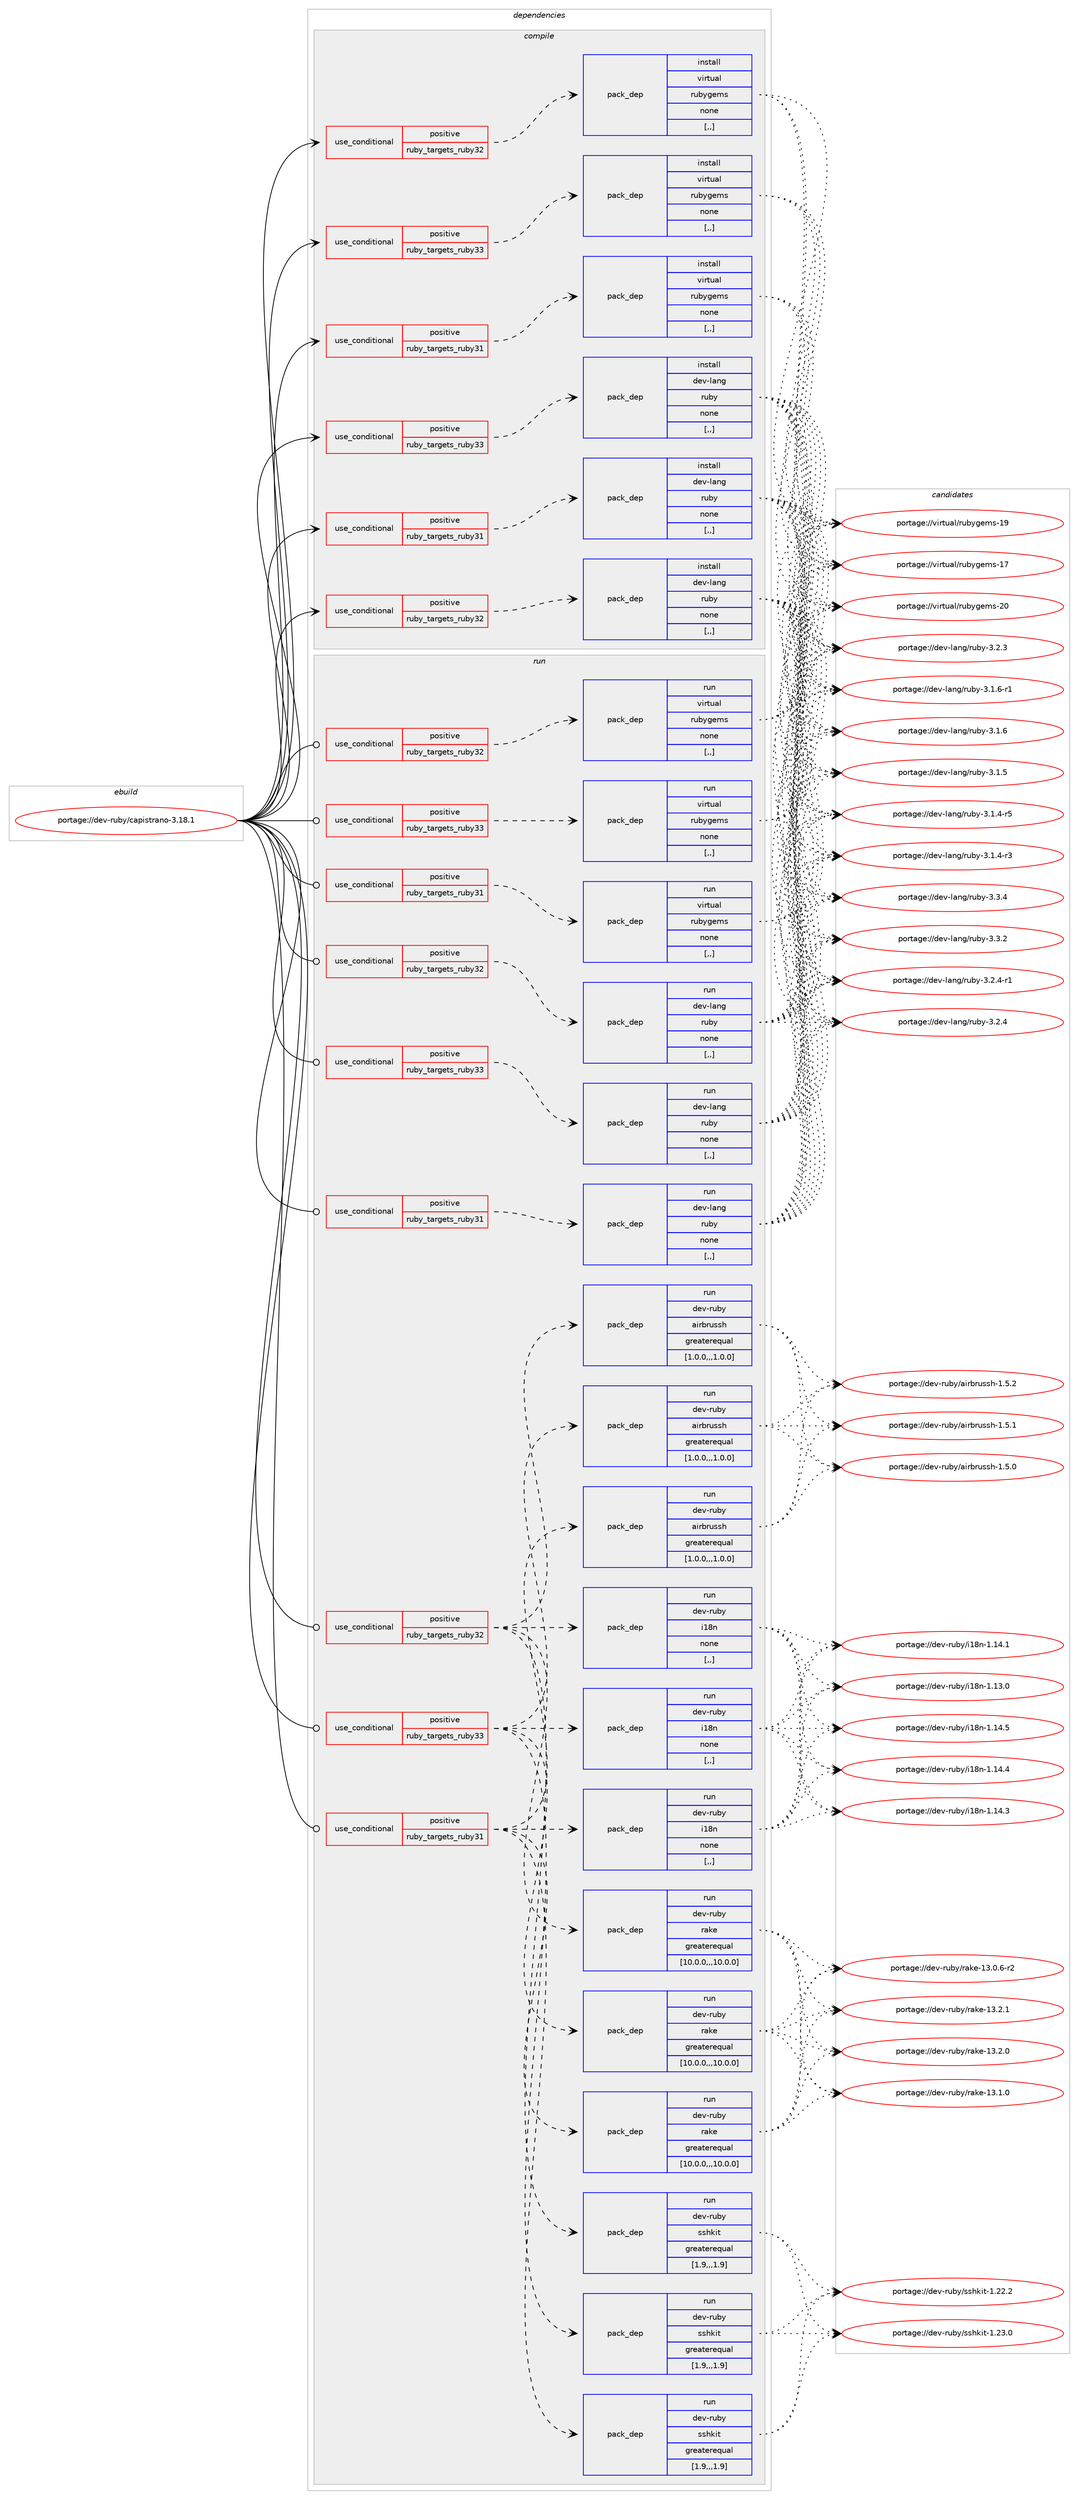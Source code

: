 digraph prolog {

# *************
# Graph options
# *************

newrank=true;
concentrate=true;
compound=true;
graph [rankdir=LR,fontname=Helvetica,fontsize=10,ranksep=1.5];#, ranksep=2.5, nodesep=0.2];
edge  [arrowhead=vee];
node  [fontname=Helvetica,fontsize=10];

# **********
# The ebuild
# **********

subgraph cluster_leftcol {
color=gray;
label=<<i>ebuild</i>>;
id [label="portage://dev-ruby/capistrano-3.18.1", color=red, width=4, href="../dev-ruby/capistrano-3.18.1.svg"];
}

# ****************
# The dependencies
# ****************

subgraph cluster_midcol {
color=gray;
label=<<i>dependencies</i>>;
subgraph cluster_compile {
fillcolor="#eeeeee";
style=filled;
label=<<i>compile</i>>;
subgraph cond45742 {
dependency179558 [label=<<TABLE BORDER="0" CELLBORDER="1" CELLSPACING="0" CELLPADDING="4"><TR><TD ROWSPAN="3" CELLPADDING="10">use_conditional</TD></TR><TR><TD>positive</TD></TR><TR><TD>ruby_targets_ruby31</TD></TR></TABLE>>, shape=none, color=red];
subgraph pack132521 {
dependency179559 [label=<<TABLE BORDER="0" CELLBORDER="1" CELLSPACING="0" CELLPADDING="4" WIDTH="220"><TR><TD ROWSPAN="6" CELLPADDING="30">pack_dep</TD></TR><TR><TD WIDTH="110">install</TD></TR><TR><TD>dev-lang</TD></TR><TR><TD>ruby</TD></TR><TR><TD>none</TD></TR><TR><TD>[,,]</TD></TR></TABLE>>, shape=none, color=blue];
}
dependency179558:e -> dependency179559:w [weight=20,style="dashed",arrowhead="vee"];
}
id:e -> dependency179558:w [weight=20,style="solid",arrowhead="vee"];
subgraph cond45743 {
dependency179560 [label=<<TABLE BORDER="0" CELLBORDER="1" CELLSPACING="0" CELLPADDING="4"><TR><TD ROWSPAN="3" CELLPADDING="10">use_conditional</TD></TR><TR><TD>positive</TD></TR><TR><TD>ruby_targets_ruby31</TD></TR></TABLE>>, shape=none, color=red];
subgraph pack132522 {
dependency179561 [label=<<TABLE BORDER="0" CELLBORDER="1" CELLSPACING="0" CELLPADDING="4" WIDTH="220"><TR><TD ROWSPAN="6" CELLPADDING="30">pack_dep</TD></TR><TR><TD WIDTH="110">install</TD></TR><TR><TD>virtual</TD></TR><TR><TD>rubygems</TD></TR><TR><TD>none</TD></TR><TR><TD>[,,]</TD></TR></TABLE>>, shape=none, color=blue];
}
dependency179560:e -> dependency179561:w [weight=20,style="dashed",arrowhead="vee"];
}
id:e -> dependency179560:w [weight=20,style="solid",arrowhead="vee"];
subgraph cond45744 {
dependency179562 [label=<<TABLE BORDER="0" CELLBORDER="1" CELLSPACING="0" CELLPADDING="4"><TR><TD ROWSPAN="3" CELLPADDING="10">use_conditional</TD></TR><TR><TD>positive</TD></TR><TR><TD>ruby_targets_ruby32</TD></TR></TABLE>>, shape=none, color=red];
subgraph pack132523 {
dependency179563 [label=<<TABLE BORDER="0" CELLBORDER="1" CELLSPACING="0" CELLPADDING="4" WIDTH="220"><TR><TD ROWSPAN="6" CELLPADDING="30">pack_dep</TD></TR><TR><TD WIDTH="110">install</TD></TR><TR><TD>dev-lang</TD></TR><TR><TD>ruby</TD></TR><TR><TD>none</TD></TR><TR><TD>[,,]</TD></TR></TABLE>>, shape=none, color=blue];
}
dependency179562:e -> dependency179563:w [weight=20,style="dashed",arrowhead="vee"];
}
id:e -> dependency179562:w [weight=20,style="solid",arrowhead="vee"];
subgraph cond45745 {
dependency179564 [label=<<TABLE BORDER="0" CELLBORDER="1" CELLSPACING="0" CELLPADDING="4"><TR><TD ROWSPAN="3" CELLPADDING="10">use_conditional</TD></TR><TR><TD>positive</TD></TR><TR><TD>ruby_targets_ruby32</TD></TR></TABLE>>, shape=none, color=red];
subgraph pack132524 {
dependency179565 [label=<<TABLE BORDER="0" CELLBORDER="1" CELLSPACING="0" CELLPADDING="4" WIDTH="220"><TR><TD ROWSPAN="6" CELLPADDING="30">pack_dep</TD></TR><TR><TD WIDTH="110">install</TD></TR><TR><TD>virtual</TD></TR><TR><TD>rubygems</TD></TR><TR><TD>none</TD></TR><TR><TD>[,,]</TD></TR></TABLE>>, shape=none, color=blue];
}
dependency179564:e -> dependency179565:w [weight=20,style="dashed",arrowhead="vee"];
}
id:e -> dependency179564:w [weight=20,style="solid",arrowhead="vee"];
subgraph cond45746 {
dependency179566 [label=<<TABLE BORDER="0" CELLBORDER="1" CELLSPACING="0" CELLPADDING="4"><TR><TD ROWSPAN="3" CELLPADDING="10">use_conditional</TD></TR><TR><TD>positive</TD></TR><TR><TD>ruby_targets_ruby33</TD></TR></TABLE>>, shape=none, color=red];
subgraph pack132525 {
dependency179567 [label=<<TABLE BORDER="0" CELLBORDER="1" CELLSPACING="0" CELLPADDING="4" WIDTH="220"><TR><TD ROWSPAN="6" CELLPADDING="30">pack_dep</TD></TR><TR><TD WIDTH="110">install</TD></TR><TR><TD>dev-lang</TD></TR><TR><TD>ruby</TD></TR><TR><TD>none</TD></TR><TR><TD>[,,]</TD></TR></TABLE>>, shape=none, color=blue];
}
dependency179566:e -> dependency179567:w [weight=20,style="dashed",arrowhead="vee"];
}
id:e -> dependency179566:w [weight=20,style="solid",arrowhead="vee"];
subgraph cond45747 {
dependency179568 [label=<<TABLE BORDER="0" CELLBORDER="1" CELLSPACING="0" CELLPADDING="4"><TR><TD ROWSPAN="3" CELLPADDING="10">use_conditional</TD></TR><TR><TD>positive</TD></TR><TR><TD>ruby_targets_ruby33</TD></TR></TABLE>>, shape=none, color=red];
subgraph pack132526 {
dependency179569 [label=<<TABLE BORDER="0" CELLBORDER="1" CELLSPACING="0" CELLPADDING="4" WIDTH="220"><TR><TD ROWSPAN="6" CELLPADDING="30">pack_dep</TD></TR><TR><TD WIDTH="110">install</TD></TR><TR><TD>virtual</TD></TR><TR><TD>rubygems</TD></TR><TR><TD>none</TD></TR><TR><TD>[,,]</TD></TR></TABLE>>, shape=none, color=blue];
}
dependency179568:e -> dependency179569:w [weight=20,style="dashed",arrowhead="vee"];
}
id:e -> dependency179568:w [weight=20,style="solid",arrowhead="vee"];
}
subgraph cluster_compileandrun {
fillcolor="#eeeeee";
style=filled;
label=<<i>compile and run</i>>;
}
subgraph cluster_run {
fillcolor="#eeeeee";
style=filled;
label=<<i>run</i>>;
subgraph cond45748 {
dependency179570 [label=<<TABLE BORDER="0" CELLBORDER="1" CELLSPACING="0" CELLPADDING="4"><TR><TD ROWSPAN="3" CELLPADDING="10">use_conditional</TD></TR><TR><TD>positive</TD></TR><TR><TD>ruby_targets_ruby31</TD></TR></TABLE>>, shape=none, color=red];
subgraph pack132527 {
dependency179571 [label=<<TABLE BORDER="0" CELLBORDER="1" CELLSPACING="0" CELLPADDING="4" WIDTH="220"><TR><TD ROWSPAN="6" CELLPADDING="30">pack_dep</TD></TR><TR><TD WIDTH="110">run</TD></TR><TR><TD>dev-lang</TD></TR><TR><TD>ruby</TD></TR><TR><TD>none</TD></TR><TR><TD>[,,]</TD></TR></TABLE>>, shape=none, color=blue];
}
dependency179570:e -> dependency179571:w [weight=20,style="dashed",arrowhead="vee"];
}
id:e -> dependency179570:w [weight=20,style="solid",arrowhead="odot"];
subgraph cond45749 {
dependency179572 [label=<<TABLE BORDER="0" CELLBORDER="1" CELLSPACING="0" CELLPADDING="4"><TR><TD ROWSPAN="3" CELLPADDING="10">use_conditional</TD></TR><TR><TD>positive</TD></TR><TR><TD>ruby_targets_ruby31</TD></TR></TABLE>>, shape=none, color=red];
subgraph pack132528 {
dependency179573 [label=<<TABLE BORDER="0" CELLBORDER="1" CELLSPACING="0" CELLPADDING="4" WIDTH="220"><TR><TD ROWSPAN="6" CELLPADDING="30">pack_dep</TD></TR><TR><TD WIDTH="110">run</TD></TR><TR><TD>dev-ruby</TD></TR><TR><TD>airbrussh</TD></TR><TR><TD>greaterequal</TD></TR><TR><TD>[1.0.0,,,1.0.0]</TD></TR></TABLE>>, shape=none, color=blue];
}
dependency179572:e -> dependency179573:w [weight=20,style="dashed",arrowhead="vee"];
subgraph pack132529 {
dependency179574 [label=<<TABLE BORDER="0" CELLBORDER="1" CELLSPACING="0" CELLPADDING="4" WIDTH="220"><TR><TD ROWSPAN="6" CELLPADDING="30">pack_dep</TD></TR><TR><TD WIDTH="110">run</TD></TR><TR><TD>dev-ruby</TD></TR><TR><TD>sshkit</TD></TR><TR><TD>greaterequal</TD></TR><TR><TD>[1.9,,,1.9]</TD></TR></TABLE>>, shape=none, color=blue];
}
dependency179572:e -> dependency179574:w [weight=20,style="dashed",arrowhead="vee"];
subgraph pack132530 {
dependency179575 [label=<<TABLE BORDER="0" CELLBORDER="1" CELLSPACING="0" CELLPADDING="4" WIDTH="220"><TR><TD ROWSPAN="6" CELLPADDING="30">pack_dep</TD></TR><TR><TD WIDTH="110">run</TD></TR><TR><TD>dev-ruby</TD></TR><TR><TD>rake</TD></TR><TR><TD>greaterequal</TD></TR><TR><TD>[10.0.0,,,10.0.0]</TD></TR></TABLE>>, shape=none, color=blue];
}
dependency179572:e -> dependency179575:w [weight=20,style="dashed",arrowhead="vee"];
subgraph pack132531 {
dependency179576 [label=<<TABLE BORDER="0" CELLBORDER="1" CELLSPACING="0" CELLPADDING="4" WIDTH="220"><TR><TD ROWSPAN="6" CELLPADDING="30">pack_dep</TD></TR><TR><TD WIDTH="110">run</TD></TR><TR><TD>dev-ruby</TD></TR><TR><TD>i18n</TD></TR><TR><TD>none</TD></TR><TR><TD>[,,]</TD></TR></TABLE>>, shape=none, color=blue];
}
dependency179572:e -> dependency179576:w [weight=20,style="dashed",arrowhead="vee"];
}
id:e -> dependency179572:w [weight=20,style="solid",arrowhead="odot"];
subgraph cond45750 {
dependency179577 [label=<<TABLE BORDER="0" CELLBORDER="1" CELLSPACING="0" CELLPADDING="4"><TR><TD ROWSPAN="3" CELLPADDING="10">use_conditional</TD></TR><TR><TD>positive</TD></TR><TR><TD>ruby_targets_ruby31</TD></TR></TABLE>>, shape=none, color=red];
subgraph pack132532 {
dependency179578 [label=<<TABLE BORDER="0" CELLBORDER="1" CELLSPACING="0" CELLPADDING="4" WIDTH="220"><TR><TD ROWSPAN="6" CELLPADDING="30">pack_dep</TD></TR><TR><TD WIDTH="110">run</TD></TR><TR><TD>virtual</TD></TR><TR><TD>rubygems</TD></TR><TR><TD>none</TD></TR><TR><TD>[,,]</TD></TR></TABLE>>, shape=none, color=blue];
}
dependency179577:e -> dependency179578:w [weight=20,style="dashed",arrowhead="vee"];
}
id:e -> dependency179577:w [weight=20,style="solid",arrowhead="odot"];
subgraph cond45751 {
dependency179579 [label=<<TABLE BORDER="0" CELLBORDER="1" CELLSPACING="0" CELLPADDING="4"><TR><TD ROWSPAN="3" CELLPADDING="10">use_conditional</TD></TR><TR><TD>positive</TD></TR><TR><TD>ruby_targets_ruby32</TD></TR></TABLE>>, shape=none, color=red];
subgraph pack132533 {
dependency179580 [label=<<TABLE BORDER="0" CELLBORDER="1" CELLSPACING="0" CELLPADDING="4" WIDTH="220"><TR><TD ROWSPAN="6" CELLPADDING="30">pack_dep</TD></TR><TR><TD WIDTH="110">run</TD></TR><TR><TD>dev-lang</TD></TR><TR><TD>ruby</TD></TR><TR><TD>none</TD></TR><TR><TD>[,,]</TD></TR></TABLE>>, shape=none, color=blue];
}
dependency179579:e -> dependency179580:w [weight=20,style="dashed",arrowhead="vee"];
}
id:e -> dependency179579:w [weight=20,style="solid",arrowhead="odot"];
subgraph cond45752 {
dependency179581 [label=<<TABLE BORDER="0" CELLBORDER="1" CELLSPACING="0" CELLPADDING="4"><TR><TD ROWSPAN="3" CELLPADDING="10">use_conditional</TD></TR><TR><TD>positive</TD></TR><TR><TD>ruby_targets_ruby32</TD></TR></TABLE>>, shape=none, color=red];
subgraph pack132534 {
dependency179582 [label=<<TABLE BORDER="0" CELLBORDER="1" CELLSPACING="0" CELLPADDING="4" WIDTH="220"><TR><TD ROWSPAN="6" CELLPADDING="30">pack_dep</TD></TR><TR><TD WIDTH="110">run</TD></TR><TR><TD>dev-ruby</TD></TR><TR><TD>airbrussh</TD></TR><TR><TD>greaterequal</TD></TR><TR><TD>[1.0.0,,,1.0.0]</TD></TR></TABLE>>, shape=none, color=blue];
}
dependency179581:e -> dependency179582:w [weight=20,style="dashed",arrowhead="vee"];
subgraph pack132535 {
dependency179583 [label=<<TABLE BORDER="0" CELLBORDER="1" CELLSPACING="0" CELLPADDING="4" WIDTH="220"><TR><TD ROWSPAN="6" CELLPADDING="30">pack_dep</TD></TR><TR><TD WIDTH="110">run</TD></TR><TR><TD>dev-ruby</TD></TR><TR><TD>sshkit</TD></TR><TR><TD>greaterequal</TD></TR><TR><TD>[1.9,,,1.9]</TD></TR></TABLE>>, shape=none, color=blue];
}
dependency179581:e -> dependency179583:w [weight=20,style="dashed",arrowhead="vee"];
subgraph pack132536 {
dependency179584 [label=<<TABLE BORDER="0" CELLBORDER="1" CELLSPACING="0" CELLPADDING="4" WIDTH="220"><TR><TD ROWSPAN="6" CELLPADDING="30">pack_dep</TD></TR><TR><TD WIDTH="110">run</TD></TR><TR><TD>dev-ruby</TD></TR><TR><TD>rake</TD></TR><TR><TD>greaterequal</TD></TR><TR><TD>[10.0.0,,,10.0.0]</TD></TR></TABLE>>, shape=none, color=blue];
}
dependency179581:e -> dependency179584:w [weight=20,style="dashed",arrowhead="vee"];
subgraph pack132537 {
dependency179585 [label=<<TABLE BORDER="0" CELLBORDER="1" CELLSPACING="0" CELLPADDING="4" WIDTH="220"><TR><TD ROWSPAN="6" CELLPADDING="30">pack_dep</TD></TR><TR><TD WIDTH="110">run</TD></TR><TR><TD>dev-ruby</TD></TR><TR><TD>i18n</TD></TR><TR><TD>none</TD></TR><TR><TD>[,,]</TD></TR></TABLE>>, shape=none, color=blue];
}
dependency179581:e -> dependency179585:w [weight=20,style="dashed",arrowhead="vee"];
}
id:e -> dependency179581:w [weight=20,style="solid",arrowhead="odot"];
subgraph cond45753 {
dependency179586 [label=<<TABLE BORDER="0" CELLBORDER="1" CELLSPACING="0" CELLPADDING="4"><TR><TD ROWSPAN="3" CELLPADDING="10">use_conditional</TD></TR><TR><TD>positive</TD></TR><TR><TD>ruby_targets_ruby32</TD></TR></TABLE>>, shape=none, color=red];
subgraph pack132538 {
dependency179587 [label=<<TABLE BORDER="0" CELLBORDER="1" CELLSPACING="0" CELLPADDING="4" WIDTH="220"><TR><TD ROWSPAN="6" CELLPADDING="30">pack_dep</TD></TR><TR><TD WIDTH="110">run</TD></TR><TR><TD>virtual</TD></TR><TR><TD>rubygems</TD></TR><TR><TD>none</TD></TR><TR><TD>[,,]</TD></TR></TABLE>>, shape=none, color=blue];
}
dependency179586:e -> dependency179587:w [weight=20,style="dashed",arrowhead="vee"];
}
id:e -> dependency179586:w [weight=20,style="solid",arrowhead="odot"];
subgraph cond45754 {
dependency179588 [label=<<TABLE BORDER="0" CELLBORDER="1" CELLSPACING="0" CELLPADDING="4"><TR><TD ROWSPAN="3" CELLPADDING="10">use_conditional</TD></TR><TR><TD>positive</TD></TR><TR><TD>ruby_targets_ruby33</TD></TR></TABLE>>, shape=none, color=red];
subgraph pack132539 {
dependency179589 [label=<<TABLE BORDER="0" CELLBORDER="1" CELLSPACING="0" CELLPADDING="4" WIDTH="220"><TR><TD ROWSPAN="6" CELLPADDING="30">pack_dep</TD></TR><TR><TD WIDTH="110">run</TD></TR><TR><TD>dev-lang</TD></TR><TR><TD>ruby</TD></TR><TR><TD>none</TD></TR><TR><TD>[,,]</TD></TR></TABLE>>, shape=none, color=blue];
}
dependency179588:e -> dependency179589:w [weight=20,style="dashed",arrowhead="vee"];
}
id:e -> dependency179588:w [weight=20,style="solid",arrowhead="odot"];
subgraph cond45755 {
dependency179590 [label=<<TABLE BORDER="0" CELLBORDER="1" CELLSPACING="0" CELLPADDING="4"><TR><TD ROWSPAN="3" CELLPADDING="10">use_conditional</TD></TR><TR><TD>positive</TD></TR><TR><TD>ruby_targets_ruby33</TD></TR></TABLE>>, shape=none, color=red];
subgraph pack132540 {
dependency179591 [label=<<TABLE BORDER="0" CELLBORDER="1" CELLSPACING="0" CELLPADDING="4" WIDTH="220"><TR><TD ROWSPAN="6" CELLPADDING="30">pack_dep</TD></TR><TR><TD WIDTH="110">run</TD></TR><TR><TD>dev-ruby</TD></TR><TR><TD>airbrussh</TD></TR><TR><TD>greaterequal</TD></TR><TR><TD>[1.0.0,,,1.0.0]</TD></TR></TABLE>>, shape=none, color=blue];
}
dependency179590:e -> dependency179591:w [weight=20,style="dashed",arrowhead="vee"];
subgraph pack132541 {
dependency179592 [label=<<TABLE BORDER="0" CELLBORDER="1" CELLSPACING="0" CELLPADDING="4" WIDTH="220"><TR><TD ROWSPAN="6" CELLPADDING="30">pack_dep</TD></TR><TR><TD WIDTH="110">run</TD></TR><TR><TD>dev-ruby</TD></TR><TR><TD>sshkit</TD></TR><TR><TD>greaterequal</TD></TR><TR><TD>[1.9,,,1.9]</TD></TR></TABLE>>, shape=none, color=blue];
}
dependency179590:e -> dependency179592:w [weight=20,style="dashed",arrowhead="vee"];
subgraph pack132542 {
dependency179593 [label=<<TABLE BORDER="0" CELLBORDER="1" CELLSPACING="0" CELLPADDING="4" WIDTH="220"><TR><TD ROWSPAN="6" CELLPADDING="30">pack_dep</TD></TR><TR><TD WIDTH="110">run</TD></TR><TR><TD>dev-ruby</TD></TR><TR><TD>rake</TD></TR><TR><TD>greaterequal</TD></TR><TR><TD>[10.0.0,,,10.0.0]</TD></TR></TABLE>>, shape=none, color=blue];
}
dependency179590:e -> dependency179593:w [weight=20,style="dashed",arrowhead="vee"];
subgraph pack132543 {
dependency179594 [label=<<TABLE BORDER="0" CELLBORDER="1" CELLSPACING="0" CELLPADDING="4" WIDTH="220"><TR><TD ROWSPAN="6" CELLPADDING="30">pack_dep</TD></TR><TR><TD WIDTH="110">run</TD></TR><TR><TD>dev-ruby</TD></TR><TR><TD>i18n</TD></TR><TR><TD>none</TD></TR><TR><TD>[,,]</TD></TR></TABLE>>, shape=none, color=blue];
}
dependency179590:e -> dependency179594:w [weight=20,style="dashed",arrowhead="vee"];
}
id:e -> dependency179590:w [weight=20,style="solid",arrowhead="odot"];
subgraph cond45756 {
dependency179595 [label=<<TABLE BORDER="0" CELLBORDER="1" CELLSPACING="0" CELLPADDING="4"><TR><TD ROWSPAN="3" CELLPADDING="10">use_conditional</TD></TR><TR><TD>positive</TD></TR><TR><TD>ruby_targets_ruby33</TD></TR></TABLE>>, shape=none, color=red];
subgraph pack132544 {
dependency179596 [label=<<TABLE BORDER="0" CELLBORDER="1" CELLSPACING="0" CELLPADDING="4" WIDTH="220"><TR><TD ROWSPAN="6" CELLPADDING="30">pack_dep</TD></TR><TR><TD WIDTH="110">run</TD></TR><TR><TD>virtual</TD></TR><TR><TD>rubygems</TD></TR><TR><TD>none</TD></TR><TR><TD>[,,]</TD></TR></TABLE>>, shape=none, color=blue];
}
dependency179595:e -> dependency179596:w [weight=20,style="dashed",arrowhead="vee"];
}
id:e -> dependency179595:w [weight=20,style="solid",arrowhead="odot"];
}
}

# **************
# The candidates
# **************

subgraph cluster_choices {
rank=same;
color=gray;
label=<<i>candidates</i>>;

subgraph choice132521 {
color=black;
nodesep=1;
choice10010111845108971101034711411798121455146514652 [label="portage://dev-lang/ruby-3.3.4", color=red, width=4,href="../dev-lang/ruby-3.3.4.svg"];
choice10010111845108971101034711411798121455146514650 [label="portage://dev-lang/ruby-3.3.2", color=red, width=4,href="../dev-lang/ruby-3.3.2.svg"];
choice100101118451089711010347114117981214551465046524511449 [label="portage://dev-lang/ruby-3.2.4-r1", color=red, width=4,href="../dev-lang/ruby-3.2.4-r1.svg"];
choice10010111845108971101034711411798121455146504652 [label="portage://dev-lang/ruby-3.2.4", color=red, width=4,href="../dev-lang/ruby-3.2.4.svg"];
choice10010111845108971101034711411798121455146504651 [label="portage://dev-lang/ruby-3.2.3", color=red, width=4,href="../dev-lang/ruby-3.2.3.svg"];
choice100101118451089711010347114117981214551464946544511449 [label="portage://dev-lang/ruby-3.1.6-r1", color=red, width=4,href="../dev-lang/ruby-3.1.6-r1.svg"];
choice10010111845108971101034711411798121455146494654 [label="portage://dev-lang/ruby-3.1.6", color=red, width=4,href="../dev-lang/ruby-3.1.6.svg"];
choice10010111845108971101034711411798121455146494653 [label="portage://dev-lang/ruby-3.1.5", color=red, width=4,href="../dev-lang/ruby-3.1.5.svg"];
choice100101118451089711010347114117981214551464946524511453 [label="portage://dev-lang/ruby-3.1.4-r5", color=red, width=4,href="../dev-lang/ruby-3.1.4-r5.svg"];
choice100101118451089711010347114117981214551464946524511451 [label="portage://dev-lang/ruby-3.1.4-r3", color=red, width=4,href="../dev-lang/ruby-3.1.4-r3.svg"];
dependency179559:e -> choice10010111845108971101034711411798121455146514652:w [style=dotted,weight="100"];
dependency179559:e -> choice10010111845108971101034711411798121455146514650:w [style=dotted,weight="100"];
dependency179559:e -> choice100101118451089711010347114117981214551465046524511449:w [style=dotted,weight="100"];
dependency179559:e -> choice10010111845108971101034711411798121455146504652:w [style=dotted,weight="100"];
dependency179559:e -> choice10010111845108971101034711411798121455146504651:w [style=dotted,weight="100"];
dependency179559:e -> choice100101118451089711010347114117981214551464946544511449:w [style=dotted,weight="100"];
dependency179559:e -> choice10010111845108971101034711411798121455146494654:w [style=dotted,weight="100"];
dependency179559:e -> choice10010111845108971101034711411798121455146494653:w [style=dotted,weight="100"];
dependency179559:e -> choice100101118451089711010347114117981214551464946524511453:w [style=dotted,weight="100"];
dependency179559:e -> choice100101118451089711010347114117981214551464946524511451:w [style=dotted,weight="100"];
}
subgraph choice132522 {
color=black;
nodesep=1;
choice118105114116117971084711411798121103101109115455048 [label="portage://virtual/rubygems-20", color=red, width=4,href="../virtual/rubygems-20.svg"];
choice118105114116117971084711411798121103101109115454957 [label="portage://virtual/rubygems-19", color=red, width=4,href="../virtual/rubygems-19.svg"];
choice118105114116117971084711411798121103101109115454955 [label="portage://virtual/rubygems-17", color=red, width=4,href="../virtual/rubygems-17.svg"];
dependency179561:e -> choice118105114116117971084711411798121103101109115455048:w [style=dotted,weight="100"];
dependency179561:e -> choice118105114116117971084711411798121103101109115454957:w [style=dotted,weight="100"];
dependency179561:e -> choice118105114116117971084711411798121103101109115454955:w [style=dotted,weight="100"];
}
subgraph choice132523 {
color=black;
nodesep=1;
choice10010111845108971101034711411798121455146514652 [label="portage://dev-lang/ruby-3.3.4", color=red, width=4,href="../dev-lang/ruby-3.3.4.svg"];
choice10010111845108971101034711411798121455146514650 [label="portage://dev-lang/ruby-3.3.2", color=red, width=4,href="../dev-lang/ruby-3.3.2.svg"];
choice100101118451089711010347114117981214551465046524511449 [label="portage://dev-lang/ruby-3.2.4-r1", color=red, width=4,href="../dev-lang/ruby-3.2.4-r1.svg"];
choice10010111845108971101034711411798121455146504652 [label="portage://dev-lang/ruby-3.2.4", color=red, width=4,href="../dev-lang/ruby-3.2.4.svg"];
choice10010111845108971101034711411798121455146504651 [label="portage://dev-lang/ruby-3.2.3", color=red, width=4,href="../dev-lang/ruby-3.2.3.svg"];
choice100101118451089711010347114117981214551464946544511449 [label="portage://dev-lang/ruby-3.1.6-r1", color=red, width=4,href="../dev-lang/ruby-3.1.6-r1.svg"];
choice10010111845108971101034711411798121455146494654 [label="portage://dev-lang/ruby-3.1.6", color=red, width=4,href="../dev-lang/ruby-3.1.6.svg"];
choice10010111845108971101034711411798121455146494653 [label="portage://dev-lang/ruby-3.1.5", color=red, width=4,href="../dev-lang/ruby-3.1.5.svg"];
choice100101118451089711010347114117981214551464946524511453 [label="portage://dev-lang/ruby-3.1.4-r5", color=red, width=4,href="../dev-lang/ruby-3.1.4-r5.svg"];
choice100101118451089711010347114117981214551464946524511451 [label="portage://dev-lang/ruby-3.1.4-r3", color=red, width=4,href="../dev-lang/ruby-3.1.4-r3.svg"];
dependency179563:e -> choice10010111845108971101034711411798121455146514652:w [style=dotted,weight="100"];
dependency179563:e -> choice10010111845108971101034711411798121455146514650:w [style=dotted,weight="100"];
dependency179563:e -> choice100101118451089711010347114117981214551465046524511449:w [style=dotted,weight="100"];
dependency179563:e -> choice10010111845108971101034711411798121455146504652:w [style=dotted,weight="100"];
dependency179563:e -> choice10010111845108971101034711411798121455146504651:w [style=dotted,weight="100"];
dependency179563:e -> choice100101118451089711010347114117981214551464946544511449:w [style=dotted,weight="100"];
dependency179563:e -> choice10010111845108971101034711411798121455146494654:w [style=dotted,weight="100"];
dependency179563:e -> choice10010111845108971101034711411798121455146494653:w [style=dotted,weight="100"];
dependency179563:e -> choice100101118451089711010347114117981214551464946524511453:w [style=dotted,weight="100"];
dependency179563:e -> choice100101118451089711010347114117981214551464946524511451:w [style=dotted,weight="100"];
}
subgraph choice132524 {
color=black;
nodesep=1;
choice118105114116117971084711411798121103101109115455048 [label="portage://virtual/rubygems-20", color=red, width=4,href="../virtual/rubygems-20.svg"];
choice118105114116117971084711411798121103101109115454957 [label="portage://virtual/rubygems-19", color=red, width=4,href="../virtual/rubygems-19.svg"];
choice118105114116117971084711411798121103101109115454955 [label="portage://virtual/rubygems-17", color=red, width=4,href="../virtual/rubygems-17.svg"];
dependency179565:e -> choice118105114116117971084711411798121103101109115455048:w [style=dotted,weight="100"];
dependency179565:e -> choice118105114116117971084711411798121103101109115454957:w [style=dotted,weight="100"];
dependency179565:e -> choice118105114116117971084711411798121103101109115454955:w [style=dotted,weight="100"];
}
subgraph choice132525 {
color=black;
nodesep=1;
choice10010111845108971101034711411798121455146514652 [label="portage://dev-lang/ruby-3.3.4", color=red, width=4,href="../dev-lang/ruby-3.3.4.svg"];
choice10010111845108971101034711411798121455146514650 [label="portage://dev-lang/ruby-3.3.2", color=red, width=4,href="../dev-lang/ruby-3.3.2.svg"];
choice100101118451089711010347114117981214551465046524511449 [label="portage://dev-lang/ruby-3.2.4-r1", color=red, width=4,href="../dev-lang/ruby-3.2.4-r1.svg"];
choice10010111845108971101034711411798121455146504652 [label="portage://dev-lang/ruby-3.2.4", color=red, width=4,href="../dev-lang/ruby-3.2.4.svg"];
choice10010111845108971101034711411798121455146504651 [label="portage://dev-lang/ruby-3.2.3", color=red, width=4,href="../dev-lang/ruby-3.2.3.svg"];
choice100101118451089711010347114117981214551464946544511449 [label="portage://dev-lang/ruby-3.1.6-r1", color=red, width=4,href="../dev-lang/ruby-3.1.6-r1.svg"];
choice10010111845108971101034711411798121455146494654 [label="portage://dev-lang/ruby-3.1.6", color=red, width=4,href="../dev-lang/ruby-3.1.6.svg"];
choice10010111845108971101034711411798121455146494653 [label="portage://dev-lang/ruby-3.1.5", color=red, width=4,href="../dev-lang/ruby-3.1.5.svg"];
choice100101118451089711010347114117981214551464946524511453 [label="portage://dev-lang/ruby-3.1.4-r5", color=red, width=4,href="../dev-lang/ruby-3.1.4-r5.svg"];
choice100101118451089711010347114117981214551464946524511451 [label="portage://dev-lang/ruby-3.1.4-r3", color=red, width=4,href="../dev-lang/ruby-3.1.4-r3.svg"];
dependency179567:e -> choice10010111845108971101034711411798121455146514652:w [style=dotted,weight="100"];
dependency179567:e -> choice10010111845108971101034711411798121455146514650:w [style=dotted,weight="100"];
dependency179567:e -> choice100101118451089711010347114117981214551465046524511449:w [style=dotted,weight="100"];
dependency179567:e -> choice10010111845108971101034711411798121455146504652:w [style=dotted,weight="100"];
dependency179567:e -> choice10010111845108971101034711411798121455146504651:w [style=dotted,weight="100"];
dependency179567:e -> choice100101118451089711010347114117981214551464946544511449:w [style=dotted,weight="100"];
dependency179567:e -> choice10010111845108971101034711411798121455146494654:w [style=dotted,weight="100"];
dependency179567:e -> choice10010111845108971101034711411798121455146494653:w [style=dotted,weight="100"];
dependency179567:e -> choice100101118451089711010347114117981214551464946524511453:w [style=dotted,weight="100"];
dependency179567:e -> choice100101118451089711010347114117981214551464946524511451:w [style=dotted,weight="100"];
}
subgraph choice132526 {
color=black;
nodesep=1;
choice118105114116117971084711411798121103101109115455048 [label="portage://virtual/rubygems-20", color=red, width=4,href="../virtual/rubygems-20.svg"];
choice118105114116117971084711411798121103101109115454957 [label="portage://virtual/rubygems-19", color=red, width=4,href="../virtual/rubygems-19.svg"];
choice118105114116117971084711411798121103101109115454955 [label="portage://virtual/rubygems-17", color=red, width=4,href="../virtual/rubygems-17.svg"];
dependency179569:e -> choice118105114116117971084711411798121103101109115455048:w [style=dotted,weight="100"];
dependency179569:e -> choice118105114116117971084711411798121103101109115454957:w [style=dotted,weight="100"];
dependency179569:e -> choice118105114116117971084711411798121103101109115454955:w [style=dotted,weight="100"];
}
subgraph choice132527 {
color=black;
nodesep=1;
choice10010111845108971101034711411798121455146514652 [label="portage://dev-lang/ruby-3.3.4", color=red, width=4,href="../dev-lang/ruby-3.3.4.svg"];
choice10010111845108971101034711411798121455146514650 [label="portage://dev-lang/ruby-3.3.2", color=red, width=4,href="../dev-lang/ruby-3.3.2.svg"];
choice100101118451089711010347114117981214551465046524511449 [label="portage://dev-lang/ruby-3.2.4-r1", color=red, width=4,href="../dev-lang/ruby-3.2.4-r1.svg"];
choice10010111845108971101034711411798121455146504652 [label="portage://dev-lang/ruby-3.2.4", color=red, width=4,href="../dev-lang/ruby-3.2.4.svg"];
choice10010111845108971101034711411798121455146504651 [label="portage://dev-lang/ruby-3.2.3", color=red, width=4,href="../dev-lang/ruby-3.2.3.svg"];
choice100101118451089711010347114117981214551464946544511449 [label="portage://dev-lang/ruby-3.1.6-r1", color=red, width=4,href="../dev-lang/ruby-3.1.6-r1.svg"];
choice10010111845108971101034711411798121455146494654 [label="portage://dev-lang/ruby-3.1.6", color=red, width=4,href="../dev-lang/ruby-3.1.6.svg"];
choice10010111845108971101034711411798121455146494653 [label="portage://dev-lang/ruby-3.1.5", color=red, width=4,href="../dev-lang/ruby-3.1.5.svg"];
choice100101118451089711010347114117981214551464946524511453 [label="portage://dev-lang/ruby-3.1.4-r5", color=red, width=4,href="../dev-lang/ruby-3.1.4-r5.svg"];
choice100101118451089711010347114117981214551464946524511451 [label="portage://dev-lang/ruby-3.1.4-r3", color=red, width=4,href="../dev-lang/ruby-3.1.4-r3.svg"];
dependency179571:e -> choice10010111845108971101034711411798121455146514652:w [style=dotted,weight="100"];
dependency179571:e -> choice10010111845108971101034711411798121455146514650:w [style=dotted,weight="100"];
dependency179571:e -> choice100101118451089711010347114117981214551465046524511449:w [style=dotted,weight="100"];
dependency179571:e -> choice10010111845108971101034711411798121455146504652:w [style=dotted,weight="100"];
dependency179571:e -> choice10010111845108971101034711411798121455146504651:w [style=dotted,weight="100"];
dependency179571:e -> choice100101118451089711010347114117981214551464946544511449:w [style=dotted,weight="100"];
dependency179571:e -> choice10010111845108971101034711411798121455146494654:w [style=dotted,weight="100"];
dependency179571:e -> choice10010111845108971101034711411798121455146494653:w [style=dotted,weight="100"];
dependency179571:e -> choice100101118451089711010347114117981214551464946524511453:w [style=dotted,weight="100"];
dependency179571:e -> choice100101118451089711010347114117981214551464946524511451:w [style=dotted,weight="100"];
}
subgraph choice132528 {
color=black;
nodesep=1;
choice1001011184511411798121479710511498114117115115104454946534650 [label="portage://dev-ruby/airbrussh-1.5.2", color=red, width=4,href="../dev-ruby/airbrussh-1.5.2.svg"];
choice1001011184511411798121479710511498114117115115104454946534649 [label="portage://dev-ruby/airbrussh-1.5.1", color=red, width=4,href="../dev-ruby/airbrussh-1.5.1.svg"];
choice1001011184511411798121479710511498114117115115104454946534648 [label="portage://dev-ruby/airbrussh-1.5.0", color=red, width=4,href="../dev-ruby/airbrussh-1.5.0.svg"];
dependency179573:e -> choice1001011184511411798121479710511498114117115115104454946534650:w [style=dotted,weight="100"];
dependency179573:e -> choice1001011184511411798121479710511498114117115115104454946534649:w [style=dotted,weight="100"];
dependency179573:e -> choice1001011184511411798121479710511498114117115115104454946534648:w [style=dotted,weight="100"];
}
subgraph choice132529 {
color=black;
nodesep=1;
choice10010111845114117981214711511510410710511645494650514648 [label="portage://dev-ruby/sshkit-1.23.0", color=red, width=4,href="../dev-ruby/sshkit-1.23.0.svg"];
choice10010111845114117981214711511510410710511645494650504650 [label="portage://dev-ruby/sshkit-1.22.2", color=red, width=4,href="../dev-ruby/sshkit-1.22.2.svg"];
dependency179574:e -> choice10010111845114117981214711511510410710511645494650514648:w [style=dotted,weight="100"];
dependency179574:e -> choice10010111845114117981214711511510410710511645494650504650:w [style=dotted,weight="100"];
}
subgraph choice132530 {
color=black;
nodesep=1;
choice1001011184511411798121471149710710145495146504649 [label="portage://dev-ruby/rake-13.2.1", color=red, width=4,href="../dev-ruby/rake-13.2.1.svg"];
choice1001011184511411798121471149710710145495146504648 [label="portage://dev-ruby/rake-13.2.0", color=red, width=4,href="../dev-ruby/rake-13.2.0.svg"];
choice1001011184511411798121471149710710145495146494648 [label="portage://dev-ruby/rake-13.1.0", color=red, width=4,href="../dev-ruby/rake-13.1.0.svg"];
choice10010111845114117981214711497107101454951464846544511450 [label="portage://dev-ruby/rake-13.0.6-r2", color=red, width=4,href="../dev-ruby/rake-13.0.6-r2.svg"];
dependency179575:e -> choice1001011184511411798121471149710710145495146504649:w [style=dotted,weight="100"];
dependency179575:e -> choice1001011184511411798121471149710710145495146504648:w [style=dotted,weight="100"];
dependency179575:e -> choice1001011184511411798121471149710710145495146494648:w [style=dotted,weight="100"];
dependency179575:e -> choice10010111845114117981214711497107101454951464846544511450:w [style=dotted,weight="100"];
}
subgraph choice132531 {
color=black;
nodesep=1;
choice100101118451141179812147105495611045494649524653 [label="portage://dev-ruby/i18n-1.14.5", color=red, width=4,href="../dev-ruby/i18n-1.14.5.svg"];
choice100101118451141179812147105495611045494649524652 [label="portage://dev-ruby/i18n-1.14.4", color=red, width=4,href="../dev-ruby/i18n-1.14.4.svg"];
choice100101118451141179812147105495611045494649524651 [label="portage://dev-ruby/i18n-1.14.3", color=red, width=4,href="../dev-ruby/i18n-1.14.3.svg"];
choice100101118451141179812147105495611045494649524649 [label="portage://dev-ruby/i18n-1.14.1", color=red, width=4,href="../dev-ruby/i18n-1.14.1.svg"];
choice100101118451141179812147105495611045494649514648 [label="portage://dev-ruby/i18n-1.13.0", color=red, width=4,href="../dev-ruby/i18n-1.13.0.svg"];
dependency179576:e -> choice100101118451141179812147105495611045494649524653:w [style=dotted,weight="100"];
dependency179576:e -> choice100101118451141179812147105495611045494649524652:w [style=dotted,weight="100"];
dependency179576:e -> choice100101118451141179812147105495611045494649524651:w [style=dotted,weight="100"];
dependency179576:e -> choice100101118451141179812147105495611045494649524649:w [style=dotted,weight="100"];
dependency179576:e -> choice100101118451141179812147105495611045494649514648:w [style=dotted,weight="100"];
}
subgraph choice132532 {
color=black;
nodesep=1;
choice118105114116117971084711411798121103101109115455048 [label="portage://virtual/rubygems-20", color=red, width=4,href="../virtual/rubygems-20.svg"];
choice118105114116117971084711411798121103101109115454957 [label="portage://virtual/rubygems-19", color=red, width=4,href="../virtual/rubygems-19.svg"];
choice118105114116117971084711411798121103101109115454955 [label="portage://virtual/rubygems-17", color=red, width=4,href="../virtual/rubygems-17.svg"];
dependency179578:e -> choice118105114116117971084711411798121103101109115455048:w [style=dotted,weight="100"];
dependency179578:e -> choice118105114116117971084711411798121103101109115454957:w [style=dotted,weight="100"];
dependency179578:e -> choice118105114116117971084711411798121103101109115454955:w [style=dotted,weight="100"];
}
subgraph choice132533 {
color=black;
nodesep=1;
choice10010111845108971101034711411798121455146514652 [label="portage://dev-lang/ruby-3.3.4", color=red, width=4,href="../dev-lang/ruby-3.3.4.svg"];
choice10010111845108971101034711411798121455146514650 [label="portage://dev-lang/ruby-3.3.2", color=red, width=4,href="../dev-lang/ruby-3.3.2.svg"];
choice100101118451089711010347114117981214551465046524511449 [label="portage://dev-lang/ruby-3.2.4-r1", color=red, width=4,href="../dev-lang/ruby-3.2.4-r1.svg"];
choice10010111845108971101034711411798121455146504652 [label="portage://dev-lang/ruby-3.2.4", color=red, width=4,href="../dev-lang/ruby-3.2.4.svg"];
choice10010111845108971101034711411798121455146504651 [label="portage://dev-lang/ruby-3.2.3", color=red, width=4,href="../dev-lang/ruby-3.2.3.svg"];
choice100101118451089711010347114117981214551464946544511449 [label="portage://dev-lang/ruby-3.1.6-r1", color=red, width=4,href="../dev-lang/ruby-3.1.6-r1.svg"];
choice10010111845108971101034711411798121455146494654 [label="portage://dev-lang/ruby-3.1.6", color=red, width=4,href="../dev-lang/ruby-3.1.6.svg"];
choice10010111845108971101034711411798121455146494653 [label="portage://dev-lang/ruby-3.1.5", color=red, width=4,href="../dev-lang/ruby-3.1.5.svg"];
choice100101118451089711010347114117981214551464946524511453 [label="portage://dev-lang/ruby-3.1.4-r5", color=red, width=4,href="../dev-lang/ruby-3.1.4-r5.svg"];
choice100101118451089711010347114117981214551464946524511451 [label="portage://dev-lang/ruby-3.1.4-r3", color=red, width=4,href="../dev-lang/ruby-3.1.4-r3.svg"];
dependency179580:e -> choice10010111845108971101034711411798121455146514652:w [style=dotted,weight="100"];
dependency179580:e -> choice10010111845108971101034711411798121455146514650:w [style=dotted,weight="100"];
dependency179580:e -> choice100101118451089711010347114117981214551465046524511449:w [style=dotted,weight="100"];
dependency179580:e -> choice10010111845108971101034711411798121455146504652:w [style=dotted,weight="100"];
dependency179580:e -> choice10010111845108971101034711411798121455146504651:w [style=dotted,weight="100"];
dependency179580:e -> choice100101118451089711010347114117981214551464946544511449:w [style=dotted,weight="100"];
dependency179580:e -> choice10010111845108971101034711411798121455146494654:w [style=dotted,weight="100"];
dependency179580:e -> choice10010111845108971101034711411798121455146494653:w [style=dotted,weight="100"];
dependency179580:e -> choice100101118451089711010347114117981214551464946524511453:w [style=dotted,weight="100"];
dependency179580:e -> choice100101118451089711010347114117981214551464946524511451:w [style=dotted,weight="100"];
}
subgraph choice132534 {
color=black;
nodesep=1;
choice1001011184511411798121479710511498114117115115104454946534650 [label="portage://dev-ruby/airbrussh-1.5.2", color=red, width=4,href="../dev-ruby/airbrussh-1.5.2.svg"];
choice1001011184511411798121479710511498114117115115104454946534649 [label="portage://dev-ruby/airbrussh-1.5.1", color=red, width=4,href="../dev-ruby/airbrussh-1.5.1.svg"];
choice1001011184511411798121479710511498114117115115104454946534648 [label="portage://dev-ruby/airbrussh-1.5.0", color=red, width=4,href="../dev-ruby/airbrussh-1.5.0.svg"];
dependency179582:e -> choice1001011184511411798121479710511498114117115115104454946534650:w [style=dotted,weight="100"];
dependency179582:e -> choice1001011184511411798121479710511498114117115115104454946534649:w [style=dotted,weight="100"];
dependency179582:e -> choice1001011184511411798121479710511498114117115115104454946534648:w [style=dotted,weight="100"];
}
subgraph choice132535 {
color=black;
nodesep=1;
choice10010111845114117981214711511510410710511645494650514648 [label="portage://dev-ruby/sshkit-1.23.0", color=red, width=4,href="../dev-ruby/sshkit-1.23.0.svg"];
choice10010111845114117981214711511510410710511645494650504650 [label="portage://dev-ruby/sshkit-1.22.2", color=red, width=4,href="../dev-ruby/sshkit-1.22.2.svg"];
dependency179583:e -> choice10010111845114117981214711511510410710511645494650514648:w [style=dotted,weight="100"];
dependency179583:e -> choice10010111845114117981214711511510410710511645494650504650:w [style=dotted,weight="100"];
}
subgraph choice132536 {
color=black;
nodesep=1;
choice1001011184511411798121471149710710145495146504649 [label="portage://dev-ruby/rake-13.2.1", color=red, width=4,href="../dev-ruby/rake-13.2.1.svg"];
choice1001011184511411798121471149710710145495146504648 [label="portage://dev-ruby/rake-13.2.0", color=red, width=4,href="../dev-ruby/rake-13.2.0.svg"];
choice1001011184511411798121471149710710145495146494648 [label="portage://dev-ruby/rake-13.1.0", color=red, width=4,href="../dev-ruby/rake-13.1.0.svg"];
choice10010111845114117981214711497107101454951464846544511450 [label="portage://dev-ruby/rake-13.0.6-r2", color=red, width=4,href="../dev-ruby/rake-13.0.6-r2.svg"];
dependency179584:e -> choice1001011184511411798121471149710710145495146504649:w [style=dotted,weight="100"];
dependency179584:e -> choice1001011184511411798121471149710710145495146504648:w [style=dotted,weight="100"];
dependency179584:e -> choice1001011184511411798121471149710710145495146494648:w [style=dotted,weight="100"];
dependency179584:e -> choice10010111845114117981214711497107101454951464846544511450:w [style=dotted,weight="100"];
}
subgraph choice132537 {
color=black;
nodesep=1;
choice100101118451141179812147105495611045494649524653 [label="portage://dev-ruby/i18n-1.14.5", color=red, width=4,href="../dev-ruby/i18n-1.14.5.svg"];
choice100101118451141179812147105495611045494649524652 [label="portage://dev-ruby/i18n-1.14.4", color=red, width=4,href="../dev-ruby/i18n-1.14.4.svg"];
choice100101118451141179812147105495611045494649524651 [label="portage://dev-ruby/i18n-1.14.3", color=red, width=4,href="../dev-ruby/i18n-1.14.3.svg"];
choice100101118451141179812147105495611045494649524649 [label="portage://dev-ruby/i18n-1.14.1", color=red, width=4,href="../dev-ruby/i18n-1.14.1.svg"];
choice100101118451141179812147105495611045494649514648 [label="portage://dev-ruby/i18n-1.13.0", color=red, width=4,href="../dev-ruby/i18n-1.13.0.svg"];
dependency179585:e -> choice100101118451141179812147105495611045494649524653:w [style=dotted,weight="100"];
dependency179585:e -> choice100101118451141179812147105495611045494649524652:w [style=dotted,weight="100"];
dependency179585:e -> choice100101118451141179812147105495611045494649524651:w [style=dotted,weight="100"];
dependency179585:e -> choice100101118451141179812147105495611045494649524649:w [style=dotted,weight="100"];
dependency179585:e -> choice100101118451141179812147105495611045494649514648:w [style=dotted,weight="100"];
}
subgraph choice132538 {
color=black;
nodesep=1;
choice118105114116117971084711411798121103101109115455048 [label="portage://virtual/rubygems-20", color=red, width=4,href="../virtual/rubygems-20.svg"];
choice118105114116117971084711411798121103101109115454957 [label="portage://virtual/rubygems-19", color=red, width=4,href="../virtual/rubygems-19.svg"];
choice118105114116117971084711411798121103101109115454955 [label="portage://virtual/rubygems-17", color=red, width=4,href="../virtual/rubygems-17.svg"];
dependency179587:e -> choice118105114116117971084711411798121103101109115455048:w [style=dotted,weight="100"];
dependency179587:e -> choice118105114116117971084711411798121103101109115454957:w [style=dotted,weight="100"];
dependency179587:e -> choice118105114116117971084711411798121103101109115454955:w [style=dotted,weight="100"];
}
subgraph choice132539 {
color=black;
nodesep=1;
choice10010111845108971101034711411798121455146514652 [label="portage://dev-lang/ruby-3.3.4", color=red, width=4,href="../dev-lang/ruby-3.3.4.svg"];
choice10010111845108971101034711411798121455146514650 [label="portage://dev-lang/ruby-3.3.2", color=red, width=4,href="../dev-lang/ruby-3.3.2.svg"];
choice100101118451089711010347114117981214551465046524511449 [label="portage://dev-lang/ruby-3.2.4-r1", color=red, width=4,href="../dev-lang/ruby-3.2.4-r1.svg"];
choice10010111845108971101034711411798121455146504652 [label="portage://dev-lang/ruby-3.2.4", color=red, width=4,href="../dev-lang/ruby-3.2.4.svg"];
choice10010111845108971101034711411798121455146504651 [label="portage://dev-lang/ruby-3.2.3", color=red, width=4,href="../dev-lang/ruby-3.2.3.svg"];
choice100101118451089711010347114117981214551464946544511449 [label="portage://dev-lang/ruby-3.1.6-r1", color=red, width=4,href="../dev-lang/ruby-3.1.6-r1.svg"];
choice10010111845108971101034711411798121455146494654 [label="portage://dev-lang/ruby-3.1.6", color=red, width=4,href="../dev-lang/ruby-3.1.6.svg"];
choice10010111845108971101034711411798121455146494653 [label="portage://dev-lang/ruby-3.1.5", color=red, width=4,href="../dev-lang/ruby-3.1.5.svg"];
choice100101118451089711010347114117981214551464946524511453 [label="portage://dev-lang/ruby-3.1.4-r5", color=red, width=4,href="../dev-lang/ruby-3.1.4-r5.svg"];
choice100101118451089711010347114117981214551464946524511451 [label="portage://dev-lang/ruby-3.1.4-r3", color=red, width=4,href="../dev-lang/ruby-3.1.4-r3.svg"];
dependency179589:e -> choice10010111845108971101034711411798121455146514652:w [style=dotted,weight="100"];
dependency179589:e -> choice10010111845108971101034711411798121455146514650:w [style=dotted,weight="100"];
dependency179589:e -> choice100101118451089711010347114117981214551465046524511449:w [style=dotted,weight="100"];
dependency179589:e -> choice10010111845108971101034711411798121455146504652:w [style=dotted,weight="100"];
dependency179589:e -> choice10010111845108971101034711411798121455146504651:w [style=dotted,weight="100"];
dependency179589:e -> choice100101118451089711010347114117981214551464946544511449:w [style=dotted,weight="100"];
dependency179589:e -> choice10010111845108971101034711411798121455146494654:w [style=dotted,weight="100"];
dependency179589:e -> choice10010111845108971101034711411798121455146494653:w [style=dotted,weight="100"];
dependency179589:e -> choice100101118451089711010347114117981214551464946524511453:w [style=dotted,weight="100"];
dependency179589:e -> choice100101118451089711010347114117981214551464946524511451:w [style=dotted,weight="100"];
}
subgraph choice132540 {
color=black;
nodesep=1;
choice1001011184511411798121479710511498114117115115104454946534650 [label="portage://dev-ruby/airbrussh-1.5.2", color=red, width=4,href="../dev-ruby/airbrussh-1.5.2.svg"];
choice1001011184511411798121479710511498114117115115104454946534649 [label="portage://dev-ruby/airbrussh-1.5.1", color=red, width=4,href="../dev-ruby/airbrussh-1.5.1.svg"];
choice1001011184511411798121479710511498114117115115104454946534648 [label="portage://dev-ruby/airbrussh-1.5.0", color=red, width=4,href="../dev-ruby/airbrussh-1.5.0.svg"];
dependency179591:e -> choice1001011184511411798121479710511498114117115115104454946534650:w [style=dotted,weight="100"];
dependency179591:e -> choice1001011184511411798121479710511498114117115115104454946534649:w [style=dotted,weight="100"];
dependency179591:e -> choice1001011184511411798121479710511498114117115115104454946534648:w [style=dotted,weight="100"];
}
subgraph choice132541 {
color=black;
nodesep=1;
choice10010111845114117981214711511510410710511645494650514648 [label="portage://dev-ruby/sshkit-1.23.0", color=red, width=4,href="../dev-ruby/sshkit-1.23.0.svg"];
choice10010111845114117981214711511510410710511645494650504650 [label="portage://dev-ruby/sshkit-1.22.2", color=red, width=4,href="../dev-ruby/sshkit-1.22.2.svg"];
dependency179592:e -> choice10010111845114117981214711511510410710511645494650514648:w [style=dotted,weight="100"];
dependency179592:e -> choice10010111845114117981214711511510410710511645494650504650:w [style=dotted,weight="100"];
}
subgraph choice132542 {
color=black;
nodesep=1;
choice1001011184511411798121471149710710145495146504649 [label="portage://dev-ruby/rake-13.2.1", color=red, width=4,href="../dev-ruby/rake-13.2.1.svg"];
choice1001011184511411798121471149710710145495146504648 [label="portage://dev-ruby/rake-13.2.0", color=red, width=4,href="../dev-ruby/rake-13.2.0.svg"];
choice1001011184511411798121471149710710145495146494648 [label="portage://dev-ruby/rake-13.1.0", color=red, width=4,href="../dev-ruby/rake-13.1.0.svg"];
choice10010111845114117981214711497107101454951464846544511450 [label="portage://dev-ruby/rake-13.0.6-r2", color=red, width=4,href="../dev-ruby/rake-13.0.6-r2.svg"];
dependency179593:e -> choice1001011184511411798121471149710710145495146504649:w [style=dotted,weight="100"];
dependency179593:e -> choice1001011184511411798121471149710710145495146504648:w [style=dotted,weight="100"];
dependency179593:e -> choice1001011184511411798121471149710710145495146494648:w [style=dotted,weight="100"];
dependency179593:e -> choice10010111845114117981214711497107101454951464846544511450:w [style=dotted,weight="100"];
}
subgraph choice132543 {
color=black;
nodesep=1;
choice100101118451141179812147105495611045494649524653 [label="portage://dev-ruby/i18n-1.14.5", color=red, width=4,href="../dev-ruby/i18n-1.14.5.svg"];
choice100101118451141179812147105495611045494649524652 [label="portage://dev-ruby/i18n-1.14.4", color=red, width=4,href="../dev-ruby/i18n-1.14.4.svg"];
choice100101118451141179812147105495611045494649524651 [label="portage://dev-ruby/i18n-1.14.3", color=red, width=4,href="../dev-ruby/i18n-1.14.3.svg"];
choice100101118451141179812147105495611045494649524649 [label="portage://dev-ruby/i18n-1.14.1", color=red, width=4,href="../dev-ruby/i18n-1.14.1.svg"];
choice100101118451141179812147105495611045494649514648 [label="portage://dev-ruby/i18n-1.13.0", color=red, width=4,href="../dev-ruby/i18n-1.13.0.svg"];
dependency179594:e -> choice100101118451141179812147105495611045494649524653:w [style=dotted,weight="100"];
dependency179594:e -> choice100101118451141179812147105495611045494649524652:w [style=dotted,weight="100"];
dependency179594:e -> choice100101118451141179812147105495611045494649524651:w [style=dotted,weight="100"];
dependency179594:e -> choice100101118451141179812147105495611045494649524649:w [style=dotted,weight="100"];
dependency179594:e -> choice100101118451141179812147105495611045494649514648:w [style=dotted,weight="100"];
}
subgraph choice132544 {
color=black;
nodesep=1;
choice118105114116117971084711411798121103101109115455048 [label="portage://virtual/rubygems-20", color=red, width=4,href="../virtual/rubygems-20.svg"];
choice118105114116117971084711411798121103101109115454957 [label="portage://virtual/rubygems-19", color=red, width=4,href="../virtual/rubygems-19.svg"];
choice118105114116117971084711411798121103101109115454955 [label="portage://virtual/rubygems-17", color=red, width=4,href="../virtual/rubygems-17.svg"];
dependency179596:e -> choice118105114116117971084711411798121103101109115455048:w [style=dotted,weight="100"];
dependency179596:e -> choice118105114116117971084711411798121103101109115454957:w [style=dotted,weight="100"];
dependency179596:e -> choice118105114116117971084711411798121103101109115454955:w [style=dotted,weight="100"];
}
}

}
